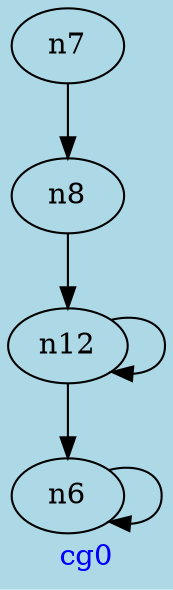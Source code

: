 digraph G{
graph [ label = "cg0" , fontcolor = "blue" , bgcolor = "lightblue" ];
n6;
n7;
n8;
n12;
n12->n6;
n6->n6;
n7->n8;
n8->n12;
n12->n12;
}
